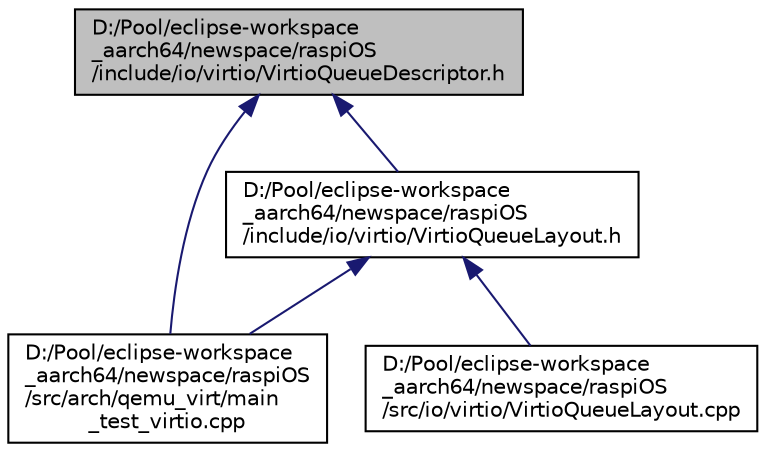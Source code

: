 digraph "D:/Pool/eclipse-workspace_aarch64/newspace/raspiOS/include/io/virtio/VirtioQueueDescriptor.h"
{
  edge [fontname="Helvetica",fontsize="10",labelfontname="Helvetica",labelfontsize="10"];
  node [fontname="Helvetica",fontsize="10",shape=record];
  Node2026 [label="D:/Pool/eclipse-workspace\l_aarch64/newspace/raspiOS\l/include/io/virtio/VirtioQueueDescriptor.h",height=0.2,width=0.4,color="black", fillcolor="grey75", style="filled", fontcolor="black"];
  Node2026 -> Node2027 [dir="back",color="midnightblue",fontsize="10",style="solid",fontname="Helvetica"];
  Node2027 [label="D:/Pool/eclipse-workspace\l_aarch64/newspace/raspiOS\l/include/io/virtio/VirtioQueueLayout.h",height=0.2,width=0.4,color="black", fillcolor="white", style="filled",URL="$dc/d78/_virtio_queue_layout_8h.html"];
  Node2027 -> Node2028 [dir="back",color="midnightblue",fontsize="10",style="solid",fontname="Helvetica"];
  Node2028 [label="D:/Pool/eclipse-workspace\l_aarch64/newspace/raspiOS\l/src/arch/qemu_virt/main\l_test_virtio.cpp",height=0.2,width=0.4,color="black", fillcolor="white", style="filled",URL="$d0/d67/main__test__virtio_8cpp.html"];
  Node2027 -> Node2029 [dir="back",color="midnightblue",fontsize="10",style="solid",fontname="Helvetica"];
  Node2029 [label="D:/Pool/eclipse-workspace\l_aarch64/newspace/raspiOS\l/src/io/virtio/VirtioQueueLayout.cpp",height=0.2,width=0.4,color="black", fillcolor="white", style="filled",URL="$d0/d68/_virtio_queue_layout_8cpp.html"];
  Node2026 -> Node2028 [dir="back",color="midnightblue",fontsize="10",style="solid",fontname="Helvetica"];
}
